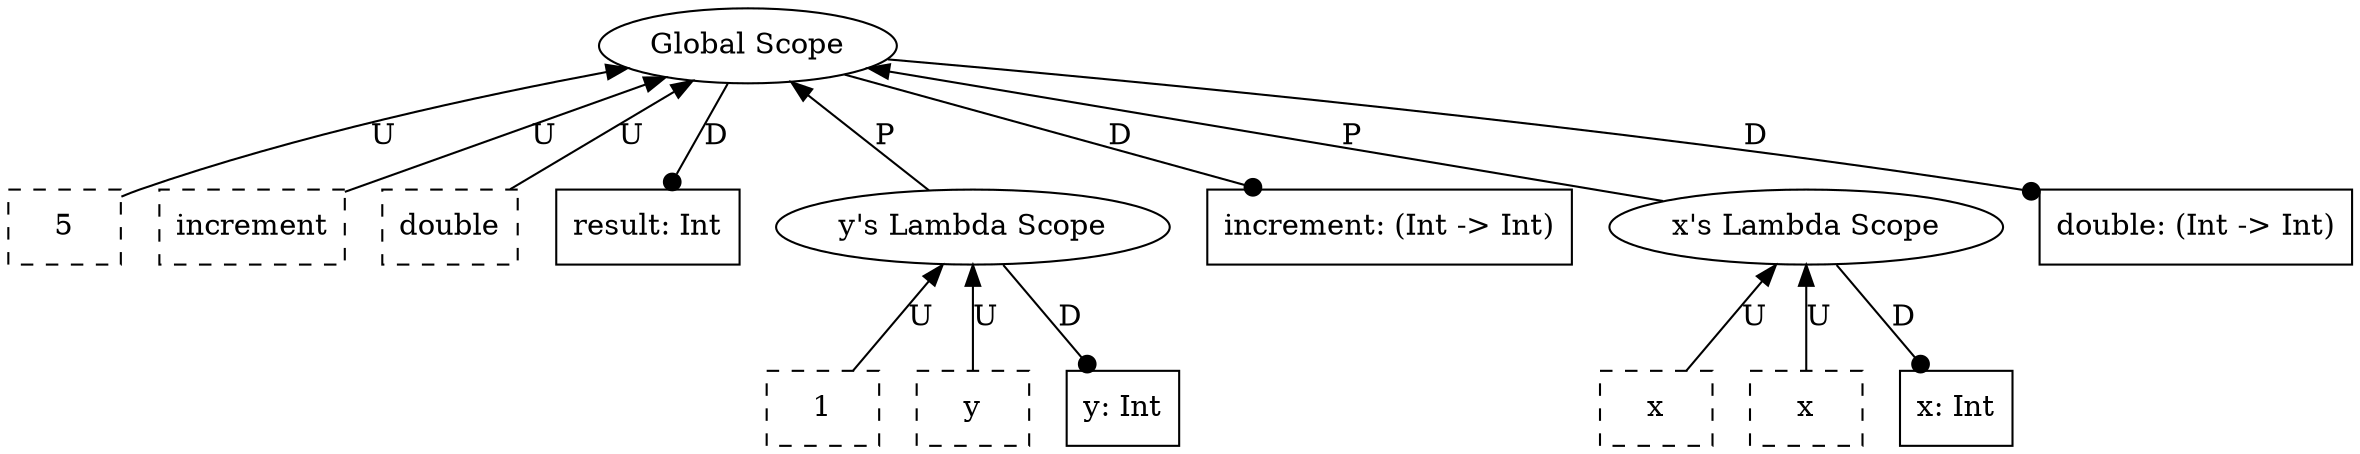 graph {
    14 [label=5
       ,shape=box
       ,style=dashed];
    13 [label=increment
       ,shape=box
       ,style=dashed];
    12 [label=double
       ,shape=box
       ,style=dashed];
    11 [label="result: Int"
       ,shape=box];
    10 [label=1
       ,shape=box
       ,style=dashed];
    9 [label=y
      ,shape=box
      ,style=dashed];
    8 [label="y: Int",shape=box];
    7 [label="y's Lambda Scope"
      ,shape=ellipse];
    6 [label="increment: (Int -> Int)"
      ,shape=box];
    5 [label=x
      ,shape=box
      ,style=dashed];
    4 [label=x
      ,shape=box
      ,style=dashed];
    3 [label="x: Int",shape=box];
    2 [label="x's Lambda Scope"
      ,shape=ellipse];
    1 [label="double: (Int -> Int)"
      ,shape=box];
    0 [label="Global Scope"
      ,shape=ellipse];
    0 -- 14 [label=U,dir=back];
    0 -- 13 [label=U,dir=back];
    0 -- 12 [label=U,dir=back];
    0 -- 11 [label=D
            ,dir=forward
            ,arrowhead=dot];
    7 -- 10 [label=U,dir=back];
    7 -- 9 [label=U,dir=back];
    7 -- 8 [label=D
           ,dir=forward
           ,arrowhead=dot];
    0 -- 7 [label=P,dir=back];
    0 -- 6 [label=D
           ,dir=forward
           ,arrowhead=dot];
    2 -- 5 [label=U,dir=back];
    2 -- 4 [label=U,dir=back];
    2 -- 3 [label=D
           ,dir=forward
           ,arrowhead=dot];
    0 -- 2 [label=P,dir=back];
    0 -- 1 [label=D
           ,dir=forward
           ,arrowhead=dot];
}
